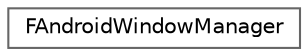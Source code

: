 digraph "Graphical Class Hierarchy"
{
 // INTERACTIVE_SVG=YES
 // LATEX_PDF_SIZE
  bgcolor="transparent";
  edge [fontname=Helvetica,fontsize=10,labelfontname=Helvetica,labelfontsize=10];
  node [fontname=Helvetica,fontsize=10,shape=box,height=0.2,width=0.4];
  rankdir="LR";
  Node0 [id="Node000000",label="FAndroidWindowManager",height=0.2,width=0.4,color="grey40", fillcolor="white", style="filled",URL="$db/d7e/classFAndroidWindowManager.html",tooltip=" "];
}
